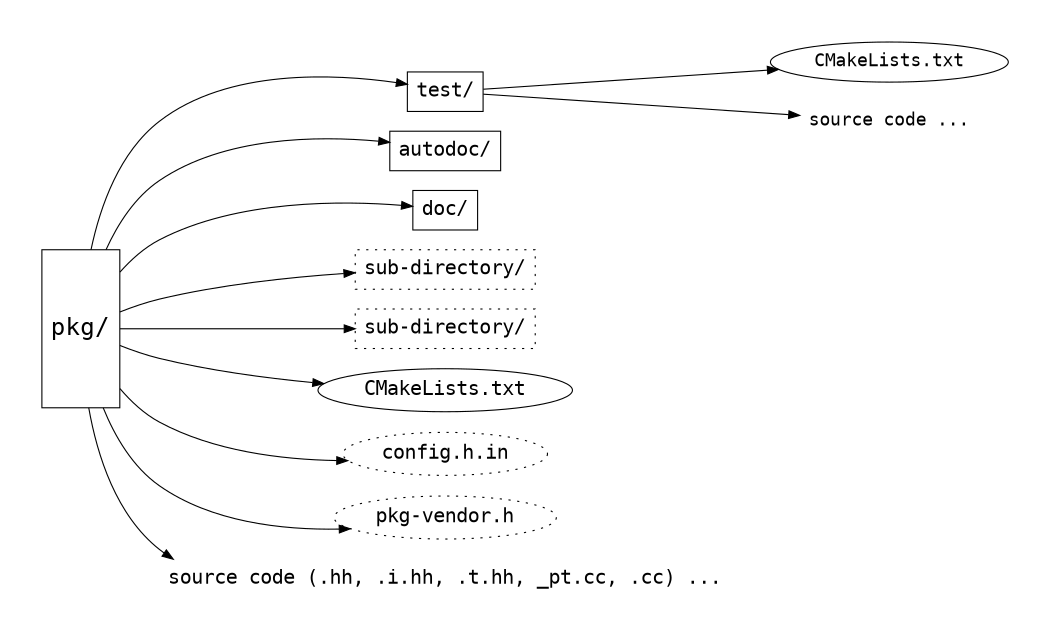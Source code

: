 /* Time-stamp: <99/02/10 16:39:30 tme> */

digraph pkg {
  /* graph attributes */
    center=1;
    margin=".25,.25";
    size="6.5,9";
    rankdir=LR;

    node [fontname=Courier, fontsize=22];
    
  /* draco package */

    package [shape=box, label="pkg/", height=2];

  /* subdirectories in package */

    node [fontsize=18];
    
    node [shape=box];
    test [label="test/"];
    autodoc [label="autodoc/"];
    docdir [label="doc/"];
    sub1 [label="sub-directory/", style=dotted];
    sub2 [label="sub-directory/", style=dotted];

  /* files */
    node [shape=ellipse];
    cmakelists [label="CMakeLists.txt"];
    testcmakelists [label="CMakeLists.txt", fontsize=16];
/*    conf [label="configure*"]; */

    node [style=dotted];
    config [label="config.h.in"];
    pkgin [label="pkg-vendor.h"];
/*    msrc [label=""]; */
/*    mmisc [label="Makefile.misc"]; */

    code [label="source code (.hh, .i.hh, .t.hh, _pt.cc, .cc) ...", shape=plaintext];

    
    tcode [label="source code ...", fontsize=16, shape=plaintext];

  /* tree */
    
    package -> {test autodoc docdir sub1 sub2 cmakelists config pkgin code };
    test -> {testcmakelists tcode};
    
}
